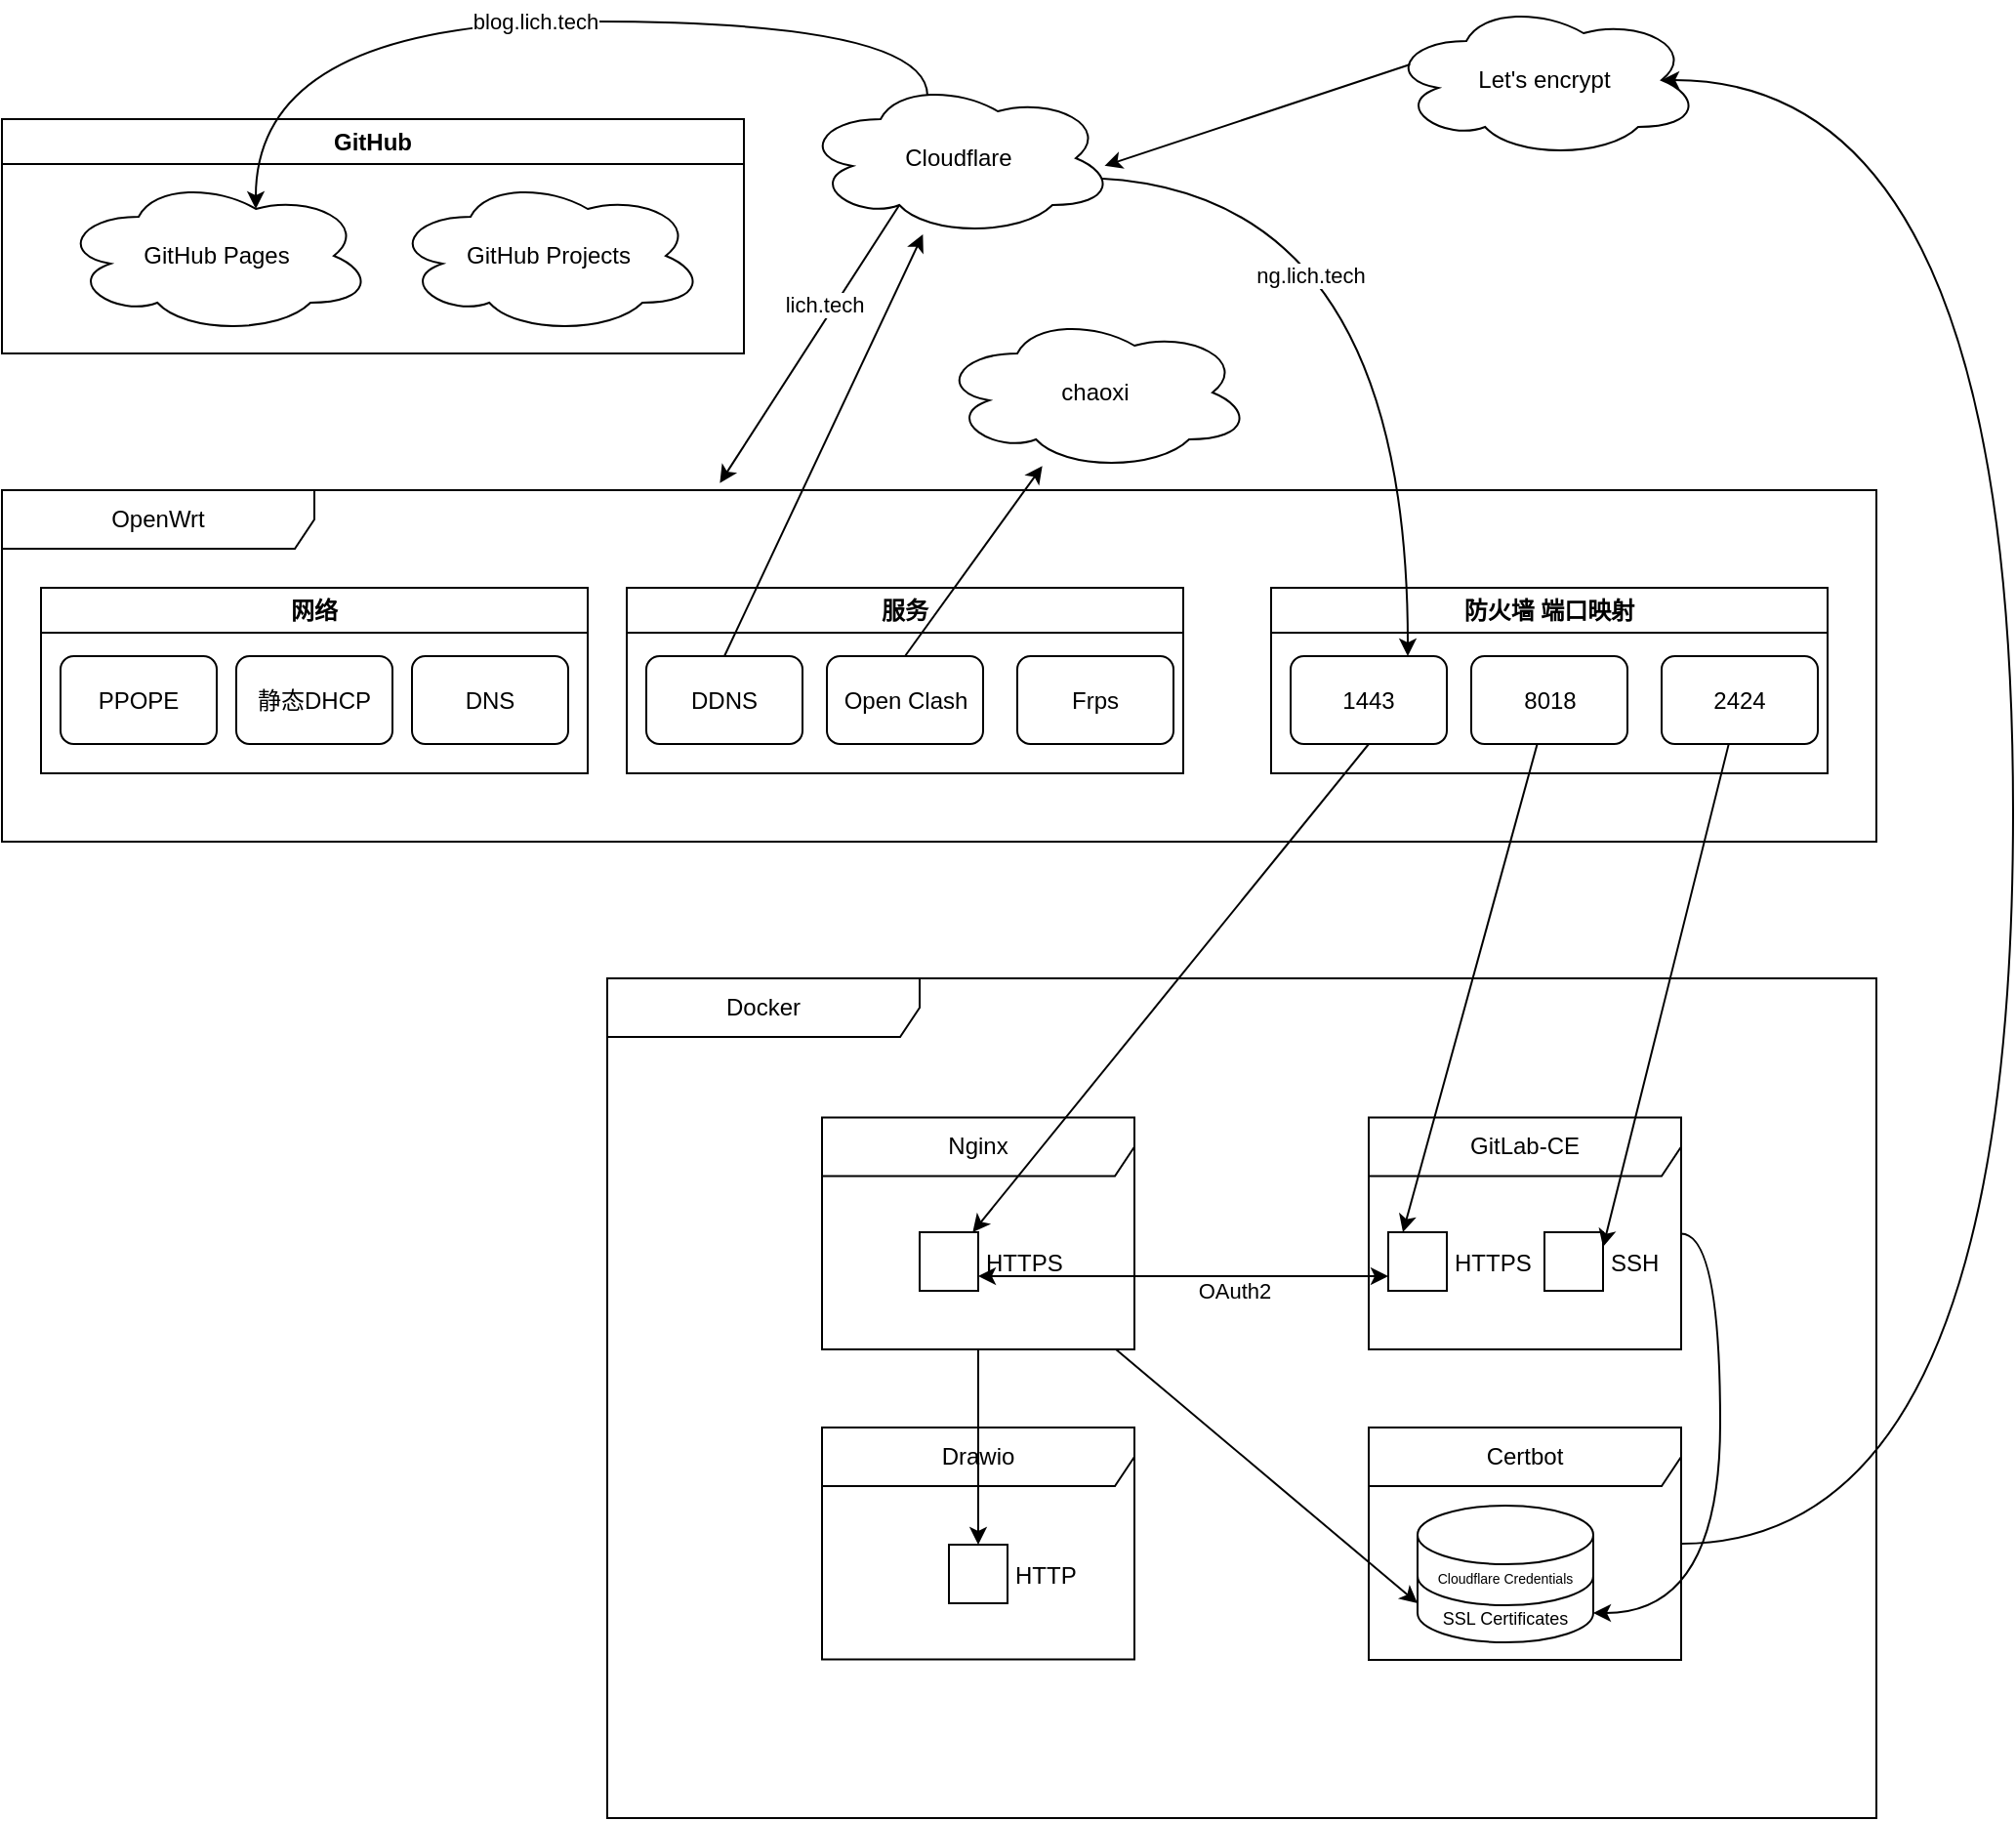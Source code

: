 <mxfile version="24.3.1" type="gitlab">
  <diagram name="第 1 页" id="e-LJE6VTRzdldm77Gw4b">
    <mxGraphModel dx="1618" dy="1400" grid="1" gridSize="10" guides="1" tooltips="1" connect="1" arrows="1" fold="1" page="0" pageScale="1" pageWidth="827" pageHeight="1169" math="0" shadow="0">
      <root>
        <mxCell id="0" />
        <mxCell id="1" parent="0" />
        <mxCell id="TakU2glmTCrqVlv05UEU-4" value="OpenWrt" style="shape=umlFrame;whiteSpace=wrap;html=1;pointerEvents=0;recursiveResize=0;container=1;collapsible=0;width=160;" parent="1" vertex="1">
          <mxGeometry x="40" y="200" width="960" height="180" as="geometry" />
        </mxCell>
        <mxCell id="Hl0JE5hzpCv0qT6t5u4m-25" value="服务" style="swimlane;whiteSpace=wrap;html=1;" parent="TakU2glmTCrqVlv05UEU-4" vertex="1">
          <mxGeometry x="320" y="50" width="285" height="95" as="geometry">
            <mxRectangle x="260" y="45" width="80" height="30" as="alternateBounds" />
          </mxGeometry>
        </mxCell>
        <mxCell id="Hl0JE5hzpCv0qT6t5u4m-29" value="DDNS" style="rounded=1;whiteSpace=wrap;html=1;" parent="Hl0JE5hzpCv0qT6t5u4m-25" vertex="1">
          <mxGeometry x="10" y="35" width="80" height="45" as="geometry" />
        </mxCell>
        <mxCell id="Hl0JE5hzpCv0qT6t5u4m-30" value="Open Clash" style="rounded=1;whiteSpace=wrap;html=1;" parent="Hl0JE5hzpCv0qT6t5u4m-25" vertex="1">
          <mxGeometry x="102.5" y="35" width="80" height="45" as="geometry" />
        </mxCell>
        <mxCell id="Hl0JE5hzpCv0qT6t5u4m-31" value="Frps" style="rounded=1;whiteSpace=wrap;html=1;" parent="Hl0JE5hzpCv0qT6t5u4m-25" vertex="1">
          <mxGeometry x="200" y="35" width="80" height="45" as="geometry" />
        </mxCell>
        <mxCell id="Hl0JE5hzpCv0qT6t5u4m-43" value="防火墙 端口映射" style="swimlane;whiteSpace=wrap;html=1;" parent="TakU2glmTCrqVlv05UEU-4" vertex="1">
          <mxGeometry x="650" y="50" width="285" height="95" as="geometry">
            <mxRectangle x="260" y="45" width="80" height="30" as="alternateBounds" />
          </mxGeometry>
        </mxCell>
        <mxCell id="Hl0JE5hzpCv0qT6t5u4m-44" value="1443" style="rounded=1;whiteSpace=wrap;html=1;" parent="Hl0JE5hzpCv0qT6t5u4m-43" vertex="1">
          <mxGeometry x="10" y="35" width="80" height="45" as="geometry" />
        </mxCell>
        <mxCell id="Hl0JE5hzpCv0qT6t5u4m-45" value="8018" style="rounded=1;whiteSpace=wrap;html=1;" parent="Hl0JE5hzpCv0qT6t5u4m-43" vertex="1">
          <mxGeometry x="102.5" y="35" width="80" height="45" as="geometry" />
        </mxCell>
        <mxCell id="Hl0JE5hzpCv0qT6t5u4m-46" value="2424" style="rounded=1;whiteSpace=wrap;html=1;" parent="Hl0JE5hzpCv0qT6t5u4m-43" vertex="1">
          <mxGeometry x="200" y="35" width="80" height="45" as="geometry" />
        </mxCell>
        <mxCell id="Hl0JE5hzpCv0qT6t5u4m-37" value="网络" style="swimlane;whiteSpace=wrap;html=1;" parent="TakU2glmTCrqVlv05UEU-4" vertex="1">
          <mxGeometry x="20" y="50" width="280" height="95" as="geometry">
            <mxRectangle x="260" y="45" width="80" height="30" as="alternateBounds" />
          </mxGeometry>
        </mxCell>
        <mxCell id="Hl0JE5hzpCv0qT6t5u4m-38" value="PPOPE" style="rounded=1;whiteSpace=wrap;html=1;" parent="Hl0JE5hzpCv0qT6t5u4m-37" vertex="1">
          <mxGeometry x="10" y="35" width="80" height="45" as="geometry" />
        </mxCell>
        <mxCell id="Hl0JE5hzpCv0qT6t5u4m-41" value="静态DHCP" style="rounded=1;whiteSpace=wrap;html=1;" parent="Hl0JE5hzpCv0qT6t5u4m-37" vertex="1">
          <mxGeometry x="100" y="35" width="80" height="45" as="geometry" />
        </mxCell>
        <mxCell id="Hl0JE5hzpCv0qT6t5u4m-42" value="DNS" style="rounded=1;whiteSpace=wrap;html=1;" parent="Hl0JE5hzpCv0qT6t5u4m-37" vertex="1">
          <mxGeometry x="190" y="35" width="80" height="45" as="geometry" />
        </mxCell>
        <mxCell id="dU3ToekAkzbg4amW276X-36" value="ng.lich.tech" style="edgeStyle=orthogonalEdgeStyle;rounded=0;orthogonalLoop=1;jettySize=auto;html=1;exitX=0.8;exitY=0.8;exitDx=0;exitDy=0;exitPerimeter=0;strokeColor=default;align=center;verticalAlign=middle;fontFamily=Helvetica;fontSize=11;fontColor=default;labelBackgroundColor=default;endArrow=classic;curved=1;" edge="1" parent="TakU2glmTCrqVlv05UEU-4" target="Hl0JE5hzpCv0qT6t5u4m-44">
          <mxGeometry x="0.06" y="-50" relative="1" as="geometry">
            <mxPoint x="550" y="-160" as="sourcePoint" />
            <mxPoint x="702" y="66" as="targetPoint" />
            <Array as="points">
              <mxPoint x="720" y="-160" />
            </Array>
            <mxPoint as="offset" />
          </mxGeometry>
        </mxCell>
        <mxCell id="Hl0JE5hzpCv0qT6t5u4m-15" value="GitHub" style="swimlane;whiteSpace=wrap;html=1;" parent="1" vertex="1">
          <mxGeometry x="40" y="10" width="380" height="120" as="geometry">
            <mxRectangle x="100" y="-60" width="80" height="30" as="alternateBounds" />
          </mxGeometry>
        </mxCell>
        <mxCell id="Hl0JE5hzpCv0qT6t5u4m-17" value="GitHub Pages" style="ellipse;shape=cloud;whiteSpace=wrap;html=1;" parent="Hl0JE5hzpCv0qT6t5u4m-15" vertex="1">
          <mxGeometry x="30" y="30" width="160" height="80" as="geometry" />
        </mxCell>
        <mxCell id="Hl0JE5hzpCv0qT6t5u4m-18" value="GitHub Projects" style="ellipse;shape=cloud;whiteSpace=wrap;html=1;" parent="Hl0JE5hzpCv0qT6t5u4m-15" vertex="1">
          <mxGeometry x="200" y="30" width="160" height="80" as="geometry" />
        </mxCell>
        <mxCell id="Hl0JE5hzpCv0qT6t5u4m-22" value="Cloudflare" style="ellipse;shape=cloud;whiteSpace=wrap;html=1;" parent="1" vertex="1">
          <mxGeometry x="450" y="-10" width="160" height="80" as="geometry" />
        </mxCell>
        <mxCell id="Hl0JE5hzpCv0qT6t5u4m-23" value="chaoxi" style="ellipse;shape=cloud;whiteSpace=wrap;html=1;" parent="1" vertex="1">
          <mxGeometry x="520" y="110" width="160" height="80" as="geometry" />
        </mxCell>
        <mxCell id="Hl0JE5hzpCv0qT6t5u4m-34" style="rounded=0;orthogonalLoop=1;jettySize=auto;html=1;exitX=0.5;exitY=0;exitDx=0;exitDy=0;" parent="1" source="Hl0JE5hzpCv0qT6t5u4m-29" target="Hl0JE5hzpCv0qT6t5u4m-22" edge="1">
          <mxGeometry relative="1" as="geometry" />
        </mxCell>
        <mxCell id="Hl0JE5hzpCv0qT6t5u4m-35" value="Let&#39;s encrypt" style="ellipse;shape=cloud;whiteSpace=wrap;html=1;" parent="1" vertex="1">
          <mxGeometry x="750" y="-50" width="160" height="80" as="geometry" />
        </mxCell>
        <mxCell id="Hl0JE5hzpCv0qT6t5u4m-36" style="rounded=0;orthogonalLoop=1;jettySize=auto;html=1;exitX=0.5;exitY=0;exitDx=0;exitDy=0;" parent="1" source="Hl0JE5hzpCv0qT6t5u4m-30" target="Hl0JE5hzpCv0qT6t5u4m-23" edge="1">
          <mxGeometry relative="1" as="geometry" />
        </mxCell>
        <mxCell id="Hl0JE5hzpCv0qT6t5u4m-47" value="Docker" style="shape=umlFrame;whiteSpace=wrap;html=1;pointerEvents=0;recursiveResize=0;container=1;collapsible=0;width=160;" parent="1" vertex="1">
          <mxGeometry x="350" y="450" width="650" height="430" as="geometry" />
        </mxCell>
        <mxCell id="dU3ToekAkzbg4amW276X-7" value="Nginx" style="shape=umlFrame;whiteSpace=wrap;html=1;pointerEvents=0;recursiveResize=0;container=1;collapsible=0;width=160;" vertex="1" parent="Hl0JE5hzpCv0qT6t5u4m-47">
          <mxGeometry x="110" y="71.25" width="160" height="118.75" as="geometry" />
        </mxCell>
        <mxCell id="dU3ToekAkzbg4amW276X-8" value="HTTPS" style="fontStyle=0;labelPosition=right;verticalLabelPosition=middle;align=left;verticalAlign=middle;spacingLeft=2;" vertex="1" parent="dU3ToekAkzbg4amW276X-7">
          <mxGeometry x="50" y="58.75" width="30" height="30" as="geometry" />
        </mxCell>
        <mxCell id="dU3ToekAkzbg4amW276X-9" value="GitLab-CE" style="shape=umlFrame;whiteSpace=wrap;html=1;pointerEvents=0;recursiveResize=0;container=1;collapsible=0;width=160;" vertex="1" parent="Hl0JE5hzpCv0qT6t5u4m-47">
          <mxGeometry x="390" y="71.25" width="160" height="118.75" as="geometry" />
        </mxCell>
        <mxCell id="dU3ToekAkzbg4amW276X-10" value="HTTPS" style="fontStyle=0;labelPosition=right;verticalLabelPosition=middle;align=left;verticalAlign=middle;spacingLeft=2;" vertex="1" parent="dU3ToekAkzbg4amW276X-9">
          <mxGeometry x="10" y="58.75" width="30" height="30" as="geometry" />
        </mxCell>
        <mxCell id="dU3ToekAkzbg4amW276X-12" value="SSH" style="fontStyle=0;labelPosition=right;verticalLabelPosition=middle;align=left;verticalAlign=middle;spacingLeft=2;" vertex="1" parent="dU3ToekAkzbg4amW276X-9">
          <mxGeometry x="90" y="58.75" width="30" height="30" as="geometry" />
        </mxCell>
        <mxCell id="dU3ToekAkzbg4amW276X-19" style="edgeStyle=none;rounded=0;orthogonalLoop=1;jettySize=auto;html=1;strokeColor=default;align=center;verticalAlign=middle;fontFamily=Helvetica;fontSize=11;fontColor=default;labelBackgroundColor=default;endArrow=classic;startArrow=classic;startFill=1;exitX=1;exitY=0.75;exitDx=0;exitDy=0;entryX=0;entryY=0.75;entryDx=0;entryDy=0;" edge="1" parent="Hl0JE5hzpCv0qT6t5u4m-47" source="dU3ToekAkzbg4amW276X-8" target="dU3ToekAkzbg4amW276X-10">
          <mxGeometry relative="1" as="geometry">
            <mxPoint x="170" y="160" as="sourcePoint" />
          </mxGeometry>
        </mxCell>
        <mxCell id="dU3ToekAkzbg4amW276X-20" value="OAuth2" style="edgeLabel;html=1;align=center;verticalAlign=middle;resizable=0;points=[];fontFamily=Helvetica;fontSize=11;fontColor=default;labelBackgroundColor=default;" vertex="1" connectable="0" parent="dU3ToekAkzbg4amW276X-19">
          <mxGeometry x="0.174" relative="1" as="geometry">
            <mxPoint x="7" y="7" as="offset" />
          </mxGeometry>
        </mxCell>
        <mxCell id="dU3ToekAkzbg4amW276X-13" value="Drawio" style="shape=umlFrame;whiteSpace=wrap;html=1;pointerEvents=0;recursiveResize=0;container=1;collapsible=0;width=160;" vertex="1" parent="Hl0JE5hzpCv0qT6t5u4m-47">
          <mxGeometry x="110" y="230" width="160" height="118.75" as="geometry" />
        </mxCell>
        <mxCell id="dU3ToekAkzbg4amW276X-14" value="HTTP" style="fontStyle=0;labelPosition=right;verticalLabelPosition=middle;align=left;verticalAlign=middle;spacingLeft=2;" vertex="1" parent="dU3ToekAkzbg4amW276X-13">
          <mxGeometry x="65" y="60" width="30" height="30" as="geometry" />
        </mxCell>
        <mxCell id="dU3ToekAkzbg4amW276X-21" value="Certbot" style="shape=umlFrame;whiteSpace=wrap;html=1;pointerEvents=0;recursiveResize=0;container=1;collapsible=0;width=160;" vertex="1" parent="Hl0JE5hzpCv0qT6t5u4m-47">
          <mxGeometry x="390" y="230" width="160" height="119" as="geometry" />
        </mxCell>
        <mxCell id="dU3ToekAkzbg4amW276X-24" value="SSL Certificates" style="shape=cylinder3;whiteSpace=wrap;html=1;boundedLbl=1;backgroundOutline=1;size=15;fontFamily=Helvetica;fontSize=9;fontColor=default;labelBackgroundColor=default;" vertex="1" parent="dU3ToekAkzbg4amW276X-21">
          <mxGeometry x="25" y="60" width="90" height="50" as="geometry" />
        </mxCell>
        <mxCell id="dU3ToekAkzbg4amW276X-23" value="Cloudflare Credentials" style="shape=cylinder3;whiteSpace=wrap;html=1;boundedLbl=1;backgroundOutline=1;size=15;fontFamily=Helvetica;fontSize=7;fontColor=default;labelBackgroundColor=default;" vertex="1" parent="dU3ToekAkzbg4amW276X-21">
          <mxGeometry x="25" y="40" width="90" height="51" as="geometry" />
        </mxCell>
        <mxCell id="dU3ToekAkzbg4amW276X-18" style="edgeStyle=none;rounded=0;orthogonalLoop=1;jettySize=auto;html=1;strokeColor=default;align=center;verticalAlign=middle;fontFamily=Helvetica;fontSize=11;fontColor=default;labelBackgroundColor=default;endArrow=classic;" edge="1" parent="Hl0JE5hzpCv0qT6t5u4m-47" source="dU3ToekAkzbg4amW276X-7" target="dU3ToekAkzbg4amW276X-14">
          <mxGeometry relative="1" as="geometry" />
        </mxCell>
        <mxCell id="dU3ToekAkzbg4amW276X-27" style="edgeStyle=none;rounded=0;orthogonalLoop=1;jettySize=auto;html=1;entryX=0;entryY=0;entryDx=0;entryDy=30;entryPerimeter=0;strokeColor=default;align=center;verticalAlign=middle;fontFamily=Helvetica;fontSize=11;fontColor=default;labelBackgroundColor=default;endArrow=classic;" edge="1" parent="Hl0JE5hzpCv0qT6t5u4m-47" source="dU3ToekAkzbg4amW276X-7" target="dU3ToekAkzbg4amW276X-24">
          <mxGeometry relative="1" as="geometry" />
        </mxCell>
        <mxCell id="dU3ToekAkzbg4amW276X-28" style="edgeStyle=orthogonalEdgeStyle;rounded=0;orthogonalLoop=1;jettySize=auto;html=1;entryX=1;entryY=1;entryDx=0;entryDy=-15;entryPerimeter=0;strokeColor=default;align=center;verticalAlign=middle;fontFamily=Helvetica;fontSize=11;fontColor=default;labelBackgroundColor=default;endArrow=classic;curved=1;" edge="1" parent="Hl0JE5hzpCv0qT6t5u4m-47" source="dU3ToekAkzbg4amW276X-9" target="dU3ToekAkzbg4amW276X-24">
          <mxGeometry relative="1" as="geometry">
            <Array as="points">
              <mxPoint x="570" y="131" />
              <mxPoint x="570" y="325" />
            </Array>
          </mxGeometry>
        </mxCell>
        <mxCell id="dU3ToekAkzbg4amW276X-17" style="edgeStyle=none;rounded=0;orthogonalLoop=1;jettySize=auto;html=1;exitX=0.5;exitY=1;exitDx=0;exitDy=0;strokeColor=default;align=center;verticalAlign=middle;fontFamily=Helvetica;fontSize=11;fontColor=default;labelBackgroundColor=default;endArrow=classic;" edge="1" parent="1" source="Hl0JE5hzpCv0qT6t5u4m-44" target="dU3ToekAkzbg4amW276X-8">
          <mxGeometry relative="1" as="geometry" />
        </mxCell>
        <mxCell id="dU3ToekAkzbg4amW276X-25" style="edgeStyle=none;rounded=0;orthogonalLoop=1;jettySize=auto;html=1;strokeColor=default;align=center;verticalAlign=middle;fontFamily=Helvetica;fontSize=11;fontColor=default;labelBackgroundColor=default;endArrow=classic;entryX=0.25;entryY=0;entryDx=0;entryDy=0;" edge="1" parent="1" source="Hl0JE5hzpCv0qT6t5u4m-45" target="dU3ToekAkzbg4amW276X-10">
          <mxGeometry relative="1" as="geometry">
            <mxPoint x="720" y="570" as="targetPoint" />
          </mxGeometry>
        </mxCell>
        <mxCell id="dU3ToekAkzbg4amW276X-26" style="edgeStyle=none;rounded=0;orthogonalLoop=1;jettySize=auto;html=1;entryX=1;entryY=0.25;entryDx=0;entryDy=0;strokeColor=default;align=center;verticalAlign=middle;fontFamily=Helvetica;fontSize=11;fontColor=default;labelBackgroundColor=default;endArrow=classic;" edge="1" parent="1" source="Hl0JE5hzpCv0qT6t5u4m-46" target="dU3ToekAkzbg4amW276X-12">
          <mxGeometry relative="1" as="geometry" />
        </mxCell>
        <mxCell id="dU3ToekAkzbg4amW276X-29" style="edgeStyle=orthogonalEdgeStyle;rounded=0;orthogonalLoop=1;jettySize=auto;html=1;entryX=0.875;entryY=0.5;entryDx=0;entryDy=0;entryPerimeter=0;strokeColor=default;align=center;verticalAlign=middle;fontFamily=Helvetica;fontSize=11;fontColor=default;labelBackgroundColor=default;endArrow=classic;curved=1;" edge="1" parent="1" source="dU3ToekAkzbg4amW276X-21" target="Hl0JE5hzpCv0qT6t5u4m-35">
          <mxGeometry relative="1" as="geometry">
            <Array as="points">
              <mxPoint x="1070" y="740" />
              <mxPoint x="1070" y="-10" />
            </Array>
          </mxGeometry>
        </mxCell>
        <mxCell id="dU3ToekAkzbg4amW276X-32" style="edgeStyle=none;rounded=0;orthogonalLoop=1;jettySize=auto;html=1;exitX=0.07;exitY=0.4;exitDx=0;exitDy=0;exitPerimeter=0;entryX=0.967;entryY=0.549;entryDx=0;entryDy=0;entryPerimeter=0;strokeColor=default;align=center;verticalAlign=middle;fontFamily=Helvetica;fontSize=11;fontColor=default;labelBackgroundColor=default;endArrow=classic;" edge="1" parent="1" source="Hl0JE5hzpCv0qT6t5u4m-35" target="Hl0JE5hzpCv0qT6t5u4m-22">
          <mxGeometry relative="1" as="geometry" />
        </mxCell>
        <mxCell id="dU3ToekAkzbg4amW276X-33" style="edgeStyle=none;rounded=0;orthogonalLoop=1;jettySize=auto;html=1;exitX=0.31;exitY=0.8;exitDx=0;exitDy=0;exitPerimeter=0;entryX=0.383;entryY=-0.02;entryDx=0;entryDy=0;entryPerimeter=0;strokeColor=default;align=center;verticalAlign=middle;fontFamily=Helvetica;fontSize=11;fontColor=default;labelBackgroundColor=default;endArrow=classic;" edge="1" parent="1" source="Hl0JE5hzpCv0qT6t5u4m-22" target="TakU2glmTCrqVlv05UEU-4">
          <mxGeometry relative="1" as="geometry" />
        </mxCell>
        <mxCell id="dU3ToekAkzbg4amW276X-35" value="lich.tech" style="edgeLabel;html=1;align=center;verticalAlign=middle;resizable=0;points=[];fontFamily=Helvetica;fontSize=11;fontColor=default;labelBackgroundColor=default;" vertex="1" connectable="0" parent="dU3ToekAkzbg4amW276X-33">
          <mxGeometry x="-0.253" y="-5" relative="1" as="geometry">
            <mxPoint as="offset" />
          </mxGeometry>
        </mxCell>
        <mxCell id="dU3ToekAkzbg4amW276X-34" value="blog.lich.tech" style="edgeStyle=orthogonalEdgeStyle;rounded=0;orthogonalLoop=1;jettySize=auto;html=1;exitX=0.4;exitY=0.1;exitDx=0;exitDy=0;exitPerimeter=0;entryX=0.625;entryY=0.2;entryDx=0;entryDy=0;entryPerimeter=0;strokeColor=default;align=center;verticalAlign=middle;fontFamily=Helvetica;fontSize=11;fontColor=default;labelBackgroundColor=default;endArrow=classic;curved=1;" edge="1" parent="1" source="Hl0JE5hzpCv0qT6t5u4m-22" target="Hl0JE5hzpCv0qT6t5u4m-17">
          <mxGeometry relative="1" as="geometry">
            <Array as="points">
              <mxPoint x="514" y="-40" />
              <mxPoint x="170" y="-40" />
            </Array>
          </mxGeometry>
        </mxCell>
      </root>
    </mxGraphModel>
  </diagram>
</mxfile>
